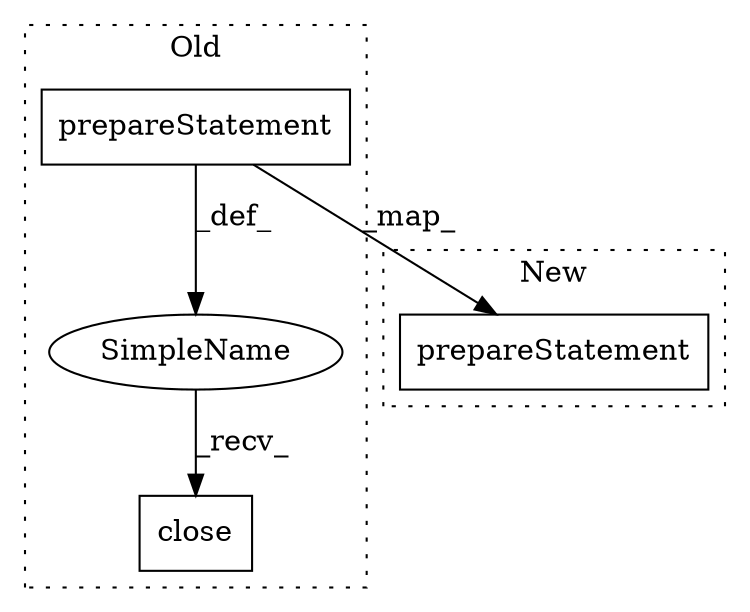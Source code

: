 digraph G {
subgraph cluster0 {
1 [label="prepareStatement" a="32" s="9729,9774" l="17,1" shape="box"];
3 [label="close" a="32" s="10241" l="7" shape="box"];
4 [label="SimpleName" a="42" s="9700" l="18" shape="ellipse"];
label = "Old";
style="dotted";
}
subgraph cluster1 {
2 [label="prepareStatement" a="32" s="9739,9784" l="17,1" shape="box"];
label = "New";
style="dotted";
}
1 -> 2 [label="_map_"];
1 -> 4 [label="_def_"];
4 -> 3 [label="_recv_"];
}